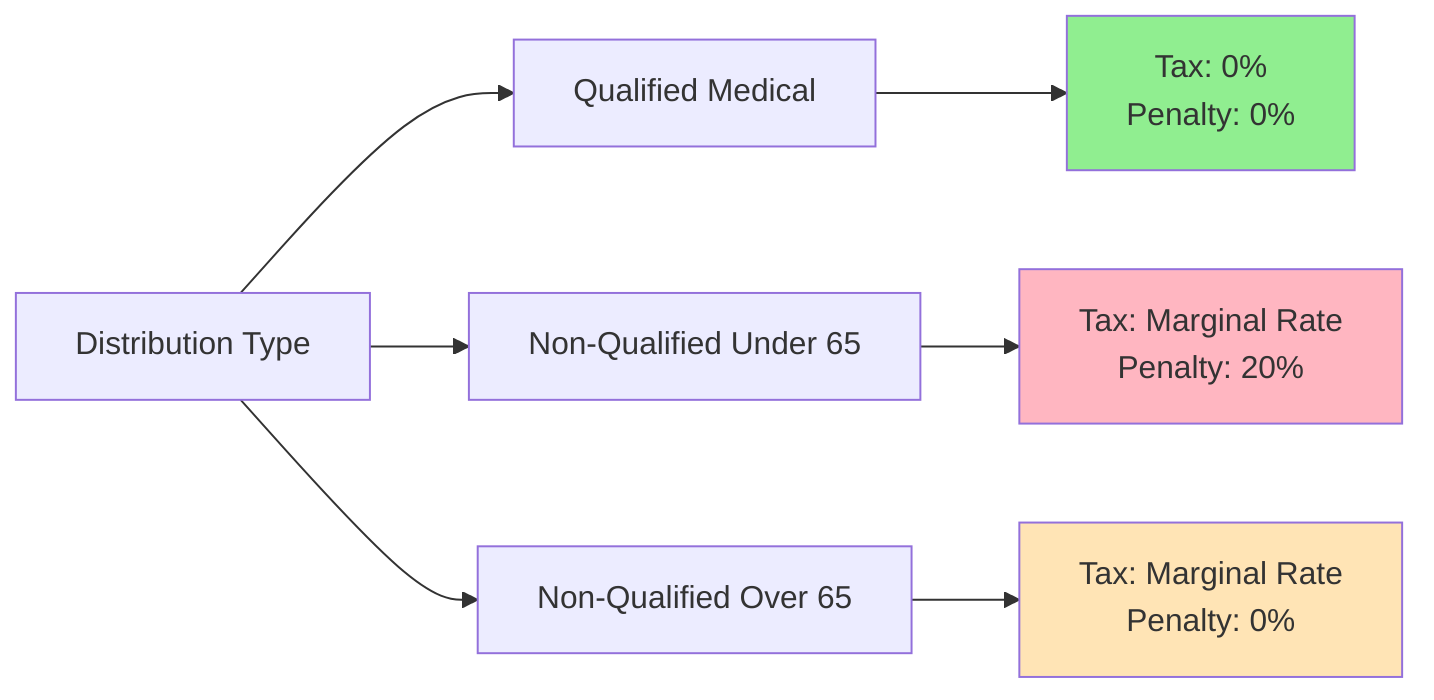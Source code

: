 graph LR
    A[Distribution Type] --> B[Qualified Medical]
    A --> C[Non-Qualified Under 65]
    A --> D[Non-Qualified Over 65]
    
    B --> E[Tax: 0%<br/>Penalty: 0%]
    C --> F[Tax: Marginal Rate<br/>Penalty: 20%]
    D --> G[Tax: Marginal Rate<br/>Penalty: 0%]
    
    style E fill:#90EE90
    style F fill:#FFB6C1
    style G fill:#FFE4B5